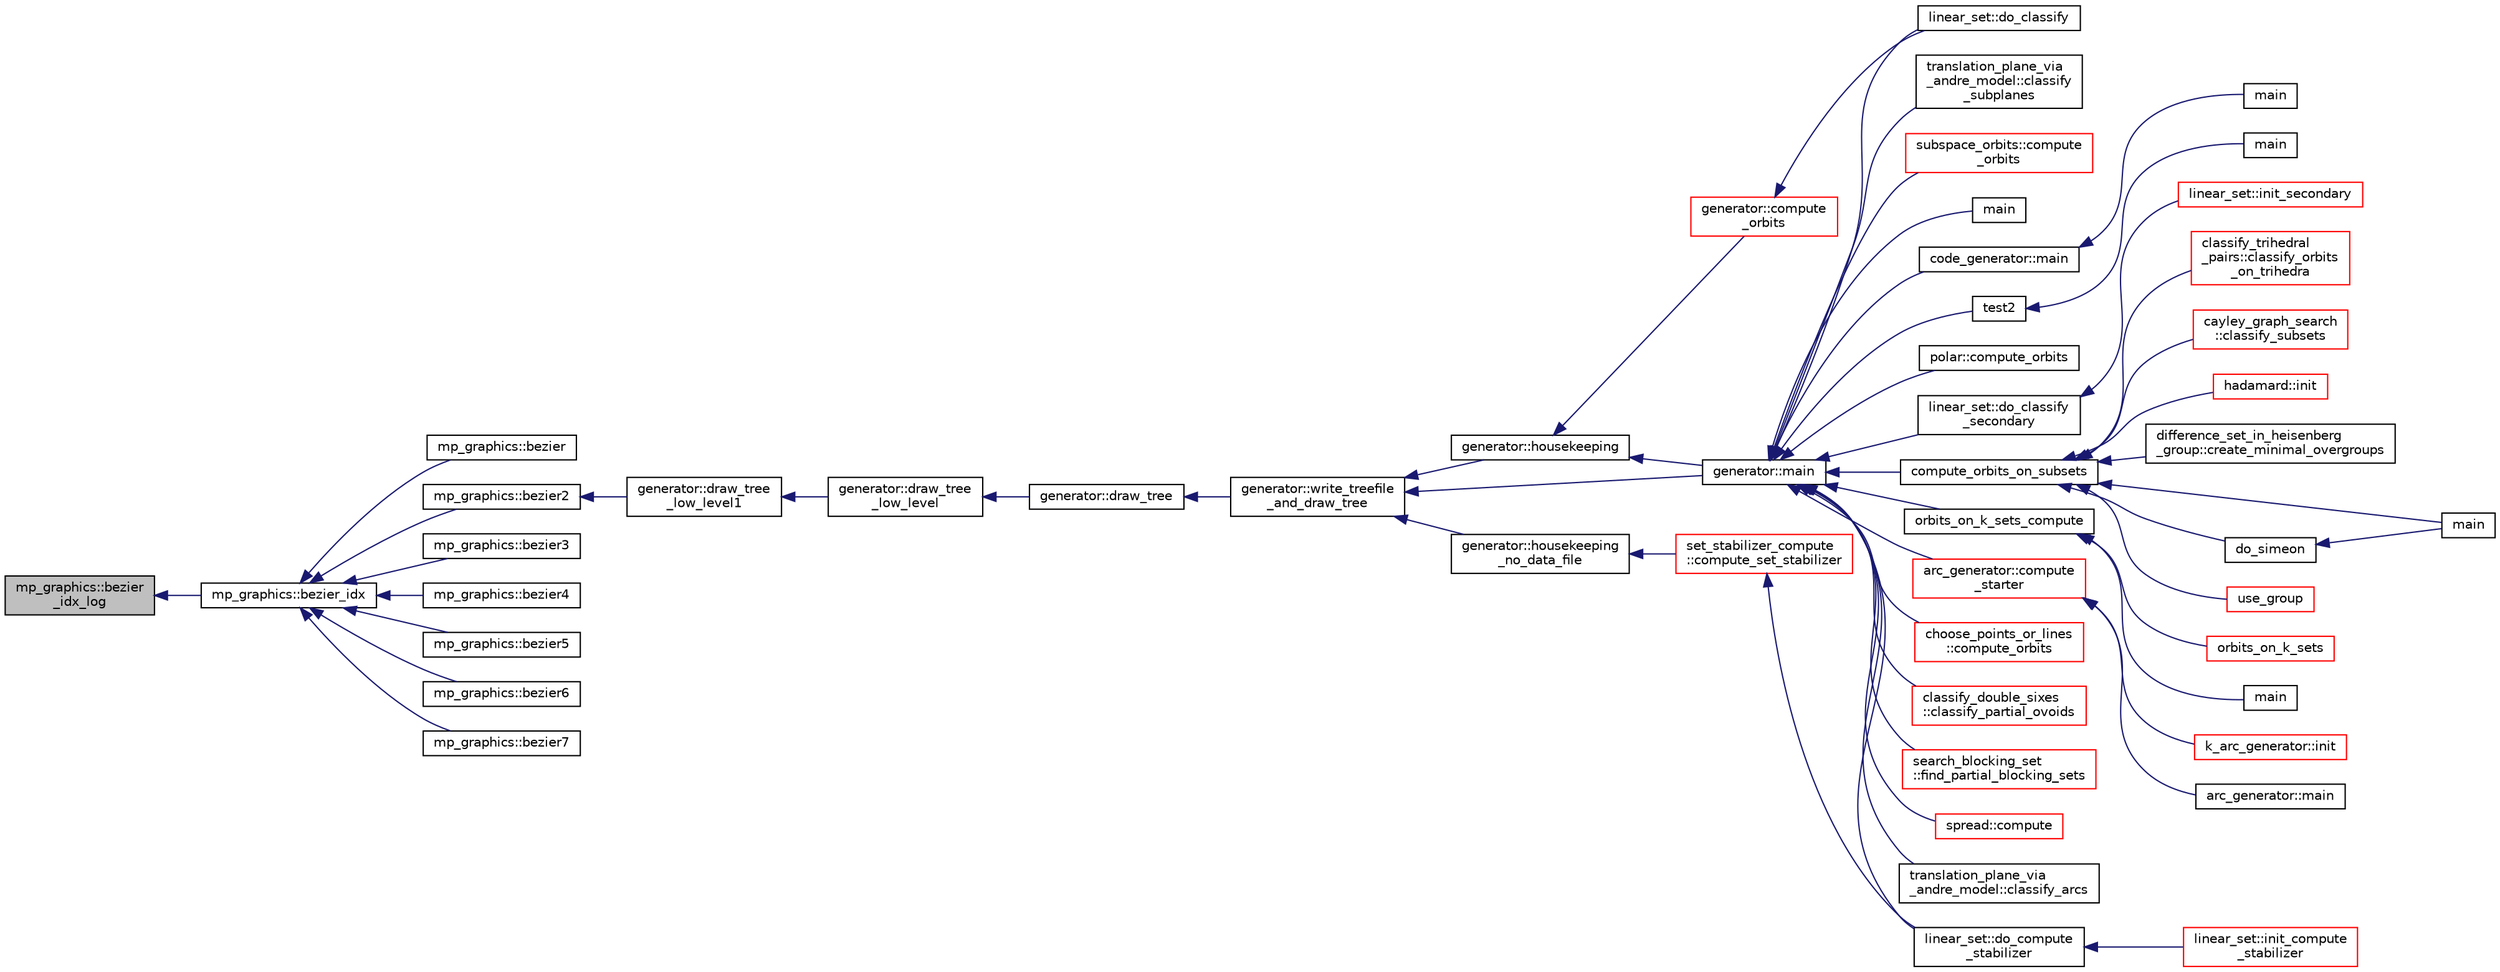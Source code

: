 digraph "mp_graphics::bezier_idx_log"
{
  edge [fontname="Helvetica",fontsize="10",labelfontname="Helvetica",labelfontsize="10"];
  node [fontname="Helvetica",fontsize="10",shape=record];
  rankdir="LR";
  Node732 [label="mp_graphics::bezier\l_idx_log",height=0.2,width=0.4,color="black", fillcolor="grey75", style="filled", fontcolor="black"];
  Node732 -> Node733 [dir="back",color="midnightblue",fontsize="10",style="solid",fontname="Helvetica"];
  Node733 [label="mp_graphics::bezier_idx",height=0.2,width=0.4,color="black", fillcolor="white", style="filled",URL="$da/d2c/classmp__graphics.html#afb45b6b5298e90f25523210c68a69184"];
  Node733 -> Node734 [dir="back",color="midnightblue",fontsize="10",style="solid",fontname="Helvetica"];
  Node734 [label="mp_graphics::bezier",height=0.2,width=0.4,color="black", fillcolor="white", style="filled",URL="$da/d2c/classmp__graphics.html#a739b18e0fc5dd29310be04f6f12115c2"];
  Node733 -> Node735 [dir="back",color="midnightblue",fontsize="10",style="solid",fontname="Helvetica"];
  Node735 [label="mp_graphics::bezier2",height=0.2,width=0.4,color="black", fillcolor="white", style="filled",URL="$da/d2c/classmp__graphics.html#a1d6961459b292c48ceeb937dff7fa691"];
  Node735 -> Node736 [dir="back",color="midnightblue",fontsize="10",style="solid",fontname="Helvetica"];
  Node736 [label="generator::draw_tree\l_low_level1",height=0.2,width=0.4,color="black", fillcolor="white", style="filled",URL="$d7/d73/classgenerator.html#a05c91a8f773c25fbad2e806201d5f0d3"];
  Node736 -> Node737 [dir="back",color="midnightblue",fontsize="10",style="solid",fontname="Helvetica"];
  Node737 [label="generator::draw_tree\l_low_level",height=0.2,width=0.4,color="black", fillcolor="white", style="filled",URL="$d7/d73/classgenerator.html#a7ec4c0902ecfc19049792b60526ae446"];
  Node737 -> Node738 [dir="back",color="midnightblue",fontsize="10",style="solid",fontname="Helvetica"];
  Node738 [label="generator::draw_tree",height=0.2,width=0.4,color="black", fillcolor="white", style="filled",URL="$d7/d73/classgenerator.html#ae3d68e3de8f4a5decdaef2d8008cd4a6"];
  Node738 -> Node739 [dir="back",color="midnightblue",fontsize="10",style="solid",fontname="Helvetica"];
  Node739 [label="generator::write_treefile\l_and_draw_tree",height=0.2,width=0.4,color="black", fillcolor="white", style="filled",URL="$d7/d73/classgenerator.html#a70c78f45dba413014287e8cde2f7d6b5"];
  Node739 -> Node740 [dir="back",color="midnightblue",fontsize="10",style="solid",fontname="Helvetica"];
  Node740 [label="generator::main",height=0.2,width=0.4,color="black", fillcolor="white", style="filled",URL="$d7/d73/classgenerator.html#a01abff8e9f231bf0d82e2e8e0061f242"];
  Node740 -> Node741 [dir="back",color="midnightblue",fontsize="10",style="solid",fontname="Helvetica"];
  Node741 [label="main",height=0.2,width=0.4,color="black", fillcolor="white", style="filled",URL="$d2/d11/codes_8h.html#a217dbf8b442f20279ea00b898af96f52"];
  Node740 -> Node742 [dir="back",color="midnightblue",fontsize="10",style="solid",fontname="Helvetica"];
  Node742 [label="code_generator::main",height=0.2,width=0.4,color="black", fillcolor="white", style="filled",URL="$db/d37/classcode__generator.html#ab3cf3a306e4032c2b471ac95321c599f"];
  Node742 -> Node743 [dir="back",color="midnightblue",fontsize="10",style="solid",fontname="Helvetica"];
  Node743 [label="main",height=0.2,width=0.4,color="black", fillcolor="white", style="filled",URL="$d4/d4f/codes_8_c.html#a217dbf8b442f20279ea00b898af96f52"];
  Node740 -> Node744 [dir="back",color="midnightblue",fontsize="10",style="solid",fontname="Helvetica"];
  Node744 [label="test2",height=0.2,width=0.4,color="black", fillcolor="white", style="filled",URL="$d9/db0/factor__space_8_c.html#a39d73a812e5fd8f1bc111e948368cb10"];
  Node744 -> Node745 [dir="back",color="midnightblue",fontsize="10",style="solid",fontname="Helvetica"];
  Node745 [label="main",height=0.2,width=0.4,color="black", fillcolor="white", style="filled",URL="$d9/db0/factor__space_8_c.html#a3c04138a5bfe5d72780bb7e82a18e627"];
  Node740 -> Node746 [dir="back",color="midnightblue",fontsize="10",style="solid",fontname="Helvetica"];
  Node746 [label="polar::compute_orbits",height=0.2,width=0.4,color="black", fillcolor="white", style="filled",URL="$da/d1c/classpolar.html#ac4c3c4f95d14c74ff4a3ec3f3479a1da"];
  Node740 -> Node747 [dir="back",color="midnightblue",fontsize="10",style="solid",fontname="Helvetica"];
  Node747 [label="linear_set::do_classify",height=0.2,width=0.4,color="black", fillcolor="white", style="filled",URL="$dd/d86/classlinear__set.html#a3eb2dbce7fa8b71901dfc12f288ddd0c"];
  Node740 -> Node748 [dir="back",color="midnightblue",fontsize="10",style="solid",fontname="Helvetica"];
  Node748 [label="linear_set::do_classify\l_secondary",height=0.2,width=0.4,color="black", fillcolor="white", style="filled",URL="$dd/d86/classlinear__set.html#a47eb7f9995f3343abd3bdfbf9a9a9162"];
  Node748 -> Node749 [dir="back",color="midnightblue",fontsize="10",style="solid",fontname="Helvetica"];
  Node749 [label="linear_set::init_secondary",height=0.2,width=0.4,color="red", fillcolor="white", style="filled",URL="$dd/d86/classlinear__set.html#a7bf8cd7805559b5762921687a7c1ed97"];
  Node740 -> Node751 [dir="back",color="midnightblue",fontsize="10",style="solid",fontname="Helvetica"];
  Node751 [label="linear_set::do_compute\l_stabilizer",height=0.2,width=0.4,color="black", fillcolor="white", style="filled",URL="$dd/d86/classlinear__set.html#ae8f58ded28fb5370f4459cca42b7463b"];
  Node751 -> Node752 [dir="back",color="midnightblue",fontsize="10",style="solid",fontname="Helvetica"];
  Node752 [label="linear_set::init_compute\l_stabilizer",height=0.2,width=0.4,color="red", fillcolor="white", style="filled",URL="$dd/d86/classlinear__set.html#a0cc3eaec1896fdc977b62e94623b055b"];
  Node740 -> Node754 [dir="back",color="midnightblue",fontsize="10",style="solid",fontname="Helvetica"];
  Node754 [label="compute_orbits_on_subsets",height=0.2,width=0.4,color="black", fillcolor="white", style="filled",URL="$d3/d35/snakes__and__ladders__global_8_c.html#af33697aede0480110b1227f727252637"];
  Node754 -> Node755 [dir="back",color="midnightblue",fontsize="10",style="solid",fontname="Helvetica"];
  Node755 [label="cayley_graph_search\l::classify_subsets",height=0.2,width=0.4,color="red", fillcolor="white", style="filled",URL="$de/dae/classcayley__graph__search.html#a4cf8a90752e018a281481ac80ad52c4b"];
  Node754 -> Node758 [dir="back",color="midnightblue",fontsize="10",style="solid",fontname="Helvetica"];
  Node758 [label="hadamard::init",height=0.2,width=0.4,color="red", fillcolor="white", style="filled",URL="$d7/dbb/classhadamard.html#a16af359850b8bdd0d2a73e260d496c33"];
  Node754 -> Node760 [dir="back",color="midnightblue",fontsize="10",style="solid",fontname="Helvetica"];
  Node760 [label="difference_set_in_heisenberg\l_group::create_minimal_overgroups",height=0.2,width=0.4,color="black", fillcolor="white", style="filled",URL="$de/d8a/classdifference__set__in__heisenberg__group.html#a9bde5ad5da3ebaebf98fbfd3e8110b79"];
  Node754 -> Node761 [dir="back",color="midnightblue",fontsize="10",style="solid",fontname="Helvetica"];
  Node761 [label="main",height=0.2,width=0.4,color="black", fillcolor="white", style="filled",URL="$d5/d13/simeon_8_c.html#ae66f6b31b5ad750f1fe042a706a4e3d4"];
  Node754 -> Node762 [dir="back",color="midnightblue",fontsize="10",style="solid",fontname="Helvetica"];
  Node762 [label="do_simeon",height=0.2,width=0.4,color="black", fillcolor="white", style="filled",URL="$d5/d13/simeon_8_c.html#a36cf3f9cb484fa44da7a7dfcbe9385d0"];
  Node762 -> Node761 [dir="back",color="midnightblue",fontsize="10",style="solid",fontname="Helvetica"];
  Node754 -> Node763 [dir="back",color="midnightblue",fontsize="10",style="solid",fontname="Helvetica"];
  Node763 [label="use_group",height=0.2,width=0.4,color="red", fillcolor="white", style="filled",URL="$d9/d9f/all__cliques_8_c.html#aba62531e97173264c39afe2c7857af31"];
  Node754 -> Node765 [dir="back",color="midnightblue",fontsize="10",style="solid",fontname="Helvetica"];
  Node765 [label="classify_trihedral\l_pairs::classify_orbits\l_on_trihedra",height=0.2,width=0.4,color="red", fillcolor="white", style="filled",URL="$d1/d21/classclassify__trihedral__pairs.html#a99625621bfba4bb65b3d60304b306539"];
  Node740 -> Node772 [dir="back",color="midnightblue",fontsize="10",style="solid",fontname="Helvetica"];
  Node772 [label="orbits_on_k_sets_compute",height=0.2,width=0.4,color="black", fillcolor="white", style="filled",URL="$d3/d35/snakes__and__ladders__global_8_c.html#a96743526b15703539d544499276aaa71"];
  Node772 -> Node773 [dir="back",color="midnightblue",fontsize="10",style="solid",fontname="Helvetica"];
  Node773 [label="main",height=0.2,width=0.4,color="black", fillcolor="white", style="filled",URL="$d9/d5f/example__fano__plane_8_c.html#ae66f6b31b5ad750f1fe042a706a4e3d4"];
  Node772 -> Node774 [dir="back",color="midnightblue",fontsize="10",style="solid",fontname="Helvetica"];
  Node774 [label="orbits_on_k_sets",height=0.2,width=0.4,color="red", fillcolor="white", style="filled",URL="$d3/d35/snakes__and__ladders__global_8_c.html#afe3d79116aa8b4d1a93d444a3a979b6e"];
  Node740 -> Node783 [dir="back",color="midnightblue",fontsize="10",style="solid",fontname="Helvetica"];
  Node783 [label="arc_generator::compute\l_starter",height=0.2,width=0.4,color="red", fillcolor="white", style="filled",URL="$d4/d21/classarc__generator.html#aad1dcec3a1c302e743d574bd1ac857d9"];
  Node783 -> Node782 [dir="back",color="midnightblue",fontsize="10",style="solid",fontname="Helvetica"];
  Node782 [label="arc_generator::main",height=0.2,width=0.4,color="black", fillcolor="white", style="filled",URL="$d4/d21/classarc__generator.html#ad80140b51b165dad1fe6ab232be7829a"];
  Node783 -> Node784 [dir="back",color="midnightblue",fontsize="10",style="solid",fontname="Helvetica"];
  Node784 [label="k_arc_generator::init",height=0.2,width=0.4,color="red", fillcolor="white", style="filled",URL="$d6/dd8/classk__arc__generator.html#a6036d9f52ede9f8ca681505626b5361d"];
  Node740 -> Node788 [dir="back",color="midnightblue",fontsize="10",style="solid",fontname="Helvetica"];
  Node788 [label="choose_points_or_lines\l::compute_orbits",height=0.2,width=0.4,color="red", fillcolor="white", style="filled",URL="$d6/d75/classchoose__points__or__lines.html#adc353e2d41dc8a39563322c8cdd85f61"];
  Node740 -> Node790 [dir="back",color="midnightblue",fontsize="10",style="solid",fontname="Helvetica"];
  Node790 [label="classify_double_sixes\l::classify_partial_ovoids",height=0.2,width=0.4,color="red", fillcolor="white", style="filled",URL="$dd/d23/classclassify__double__sixes.html#a2253fca143a0e8a3e39655eb05668ae9"];
  Node740 -> Node792 [dir="back",color="midnightblue",fontsize="10",style="solid",fontname="Helvetica"];
  Node792 [label="search_blocking_set\l::find_partial_blocking_sets",height=0.2,width=0.4,color="red", fillcolor="white", style="filled",URL="$dc/d36/classsearch__blocking__set.html#ad3fdb3d356db75a02c406bc9d4e9e9b6"];
  Node740 -> Node794 [dir="back",color="midnightblue",fontsize="10",style="solid",fontname="Helvetica"];
  Node794 [label="spread::compute",height=0.2,width=0.4,color="red", fillcolor="white", style="filled",URL="$da/dc1/classspread.html#a9674466d3e03b8dad79882299c638a21"];
  Node740 -> Node796 [dir="back",color="midnightblue",fontsize="10",style="solid",fontname="Helvetica"];
  Node796 [label="translation_plane_via\l_andre_model::classify_arcs",height=0.2,width=0.4,color="black", fillcolor="white", style="filled",URL="$d1/dcc/classtranslation__plane__via__andre__model.html#ac8f002e812a8b152d41e806688601c5e"];
  Node740 -> Node797 [dir="back",color="midnightblue",fontsize="10",style="solid",fontname="Helvetica"];
  Node797 [label="translation_plane_via\l_andre_model::classify\l_subplanes",height=0.2,width=0.4,color="black", fillcolor="white", style="filled",URL="$d1/dcc/classtranslation__plane__via__andre__model.html#a794fefa95f0a7f7b887133375988ee55"];
  Node740 -> Node798 [dir="back",color="midnightblue",fontsize="10",style="solid",fontname="Helvetica"];
  Node798 [label="subspace_orbits::compute\l_orbits",height=0.2,width=0.4,color="red", fillcolor="white", style="filled",URL="$d2/d9f/classsubspace__orbits.html#a2778f8d49cde1675de1ef6acfe180b63"];
  Node739 -> Node800 [dir="back",color="midnightblue",fontsize="10",style="solid",fontname="Helvetica"];
  Node800 [label="generator::housekeeping",height=0.2,width=0.4,color="black", fillcolor="white", style="filled",URL="$d7/d73/classgenerator.html#aaf2bd92e8f74eb9fbc3244a6dde6f78c"];
  Node800 -> Node801 [dir="back",color="midnightblue",fontsize="10",style="solid",fontname="Helvetica"];
  Node801 [label="generator::compute\l_orbits",height=0.2,width=0.4,color="red", fillcolor="white", style="filled",URL="$d7/d73/classgenerator.html#a23989bc20ecaaed39c4119c758367f40"];
  Node801 -> Node747 [dir="back",color="midnightblue",fontsize="10",style="solid",fontname="Helvetica"];
  Node800 -> Node740 [dir="back",color="midnightblue",fontsize="10",style="solid",fontname="Helvetica"];
  Node739 -> Node803 [dir="back",color="midnightblue",fontsize="10",style="solid",fontname="Helvetica"];
  Node803 [label="generator::housekeeping\l_no_data_file",height=0.2,width=0.4,color="black", fillcolor="white", style="filled",URL="$d7/d73/classgenerator.html#a6c09d8dc65abd5c79f3310e8293a56d8"];
  Node803 -> Node804 [dir="back",color="midnightblue",fontsize="10",style="solid",fontname="Helvetica"];
  Node804 [label="set_stabilizer_compute\l::compute_set_stabilizer",height=0.2,width=0.4,color="red", fillcolor="white", style="filled",URL="$d8/dc6/classset__stabilizer__compute.html#ad4f92074322e98c7cd0ed5d4f8486b76"];
  Node804 -> Node751 [dir="back",color="midnightblue",fontsize="10",style="solid",fontname="Helvetica"];
  Node733 -> Node809 [dir="back",color="midnightblue",fontsize="10",style="solid",fontname="Helvetica"];
  Node809 [label="mp_graphics::bezier3",height=0.2,width=0.4,color="black", fillcolor="white", style="filled",URL="$da/d2c/classmp__graphics.html#a973f653e7855ad3fcff21e07a56c1e10"];
  Node733 -> Node810 [dir="back",color="midnightblue",fontsize="10",style="solid",fontname="Helvetica"];
  Node810 [label="mp_graphics::bezier4",height=0.2,width=0.4,color="black", fillcolor="white", style="filled",URL="$da/d2c/classmp__graphics.html#aa5623598bc1d3dcf286282edaebbc4d2"];
  Node733 -> Node811 [dir="back",color="midnightblue",fontsize="10",style="solid",fontname="Helvetica"];
  Node811 [label="mp_graphics::bezier5",height=0.2,width=0.4,color="black", fillcolor="white", style="filled",URL="$da/d2c/classmp__graphics.html#a18c86dddf715adae7c325d9d4f35f126"];
  Node733 -> Node812 [dir="back",color="midnightblue",fontsize="10",style="solid",fontname="Helvetica"];
  Node812 [label="mp_graphics::bezier6",height=0.2,width=0.4,color="black", fillcolor="white", style="filled",URL="$da/d2c/classmp__graphics.html#a0a9279d8cfe335a5761fa38152fea074"];
  Node733 -> Node813 [dir="back",color="midnightblue",fontsize="10",style="solid",fontname="Helvetica"];
  Node813 [label="mp_graphics::bezier7",height=0.2,width=0.4,color="black", fillcolor="white", style="filled",URL="$da/d2c/classmp__graphics.html#ad8ad05acc6d7355cfc86c9c7725434ad"];
}
